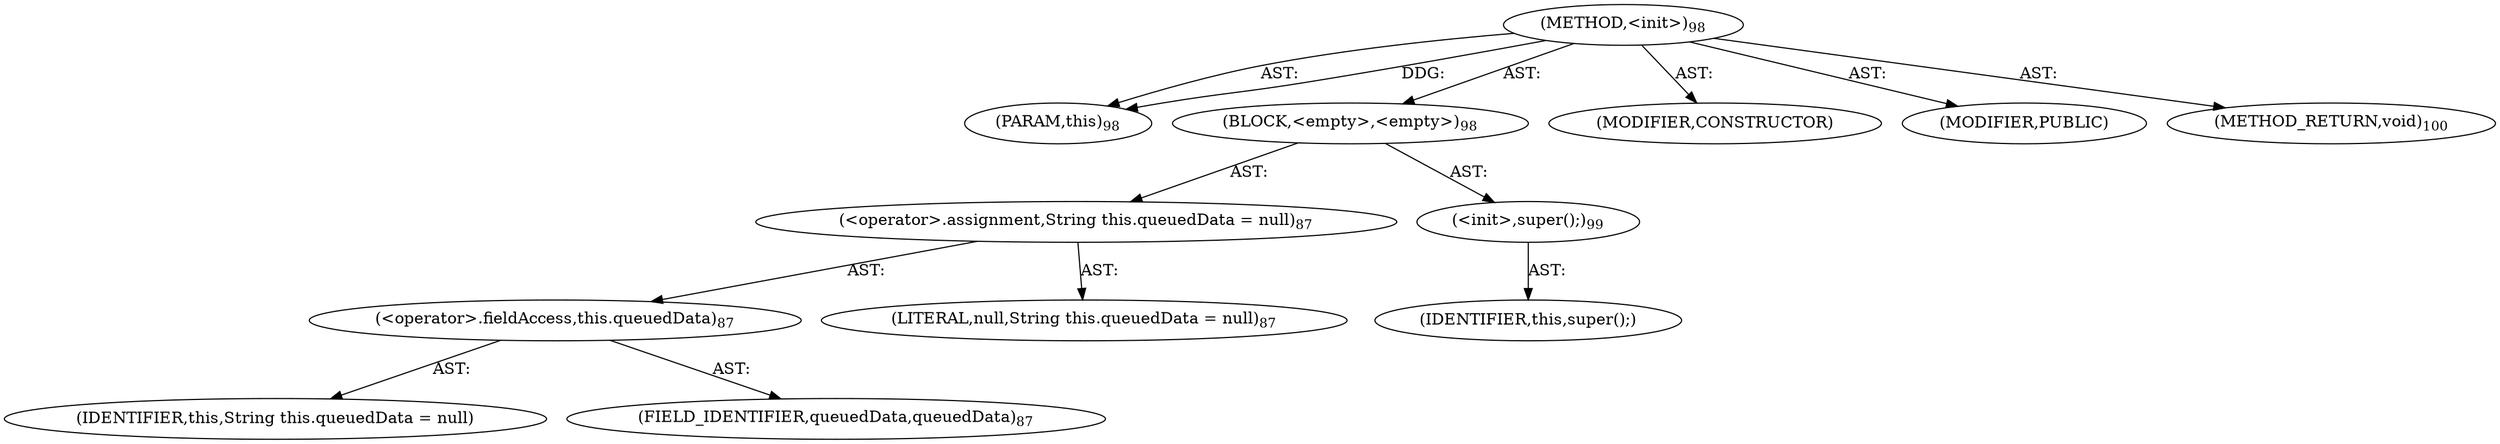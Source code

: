 digraph "&lt;init&gt;" {  
"111669149696" [label = <(METHOD,&lt;init&gt;)<SUB>98</SUB>> ]
"115964116993" [label = <(PARAM,this)<SUB>98</SUB>> ]
"25769803776" [label = <(BLOCK,&lt;empty&gt;,&lt;empty&gt;)<SUB>98</SUB>> ]
"30064771074" [label = <(&lt;operator&gt;.assignment,String this.queuedData = null)<SUB>87</SUB>> ]
"30064771075" [label = <(&lt;operator&gt;.fieldAccess,this.queuedData)<SUB>87</SUB>> ]
"68719476741" [label = <(IDENTIFIER,this,String this.queuedData = null)> ]
"55834574848" [label = <(FIELD_IDENTIFIER,queuedData,queuedData)<SUB>87</SUB>> ]
"90194313216" [label = <(LITERAL,null,String this.queuedData = null)<SUB>87</SUB>> ]
"30064771072" [label = <(&lt;init&gt;,super();)<SUB>99</SUB>> ]
"68719476738" [label = <(IDENTIFIER,this,super();)> ]
"133143986179" [label = <(MODIFIER,CONSTRUCTOR)> ]
"133143986180" [label = <(MODIFIER,PUBLIC)> ]
"128849018880" [label = <(METHOD_RETURN,void)<SUB>100</SUB>> ]
  "111669149696" -> "115964116993"  [ label = "AST: "] 
  "111669149696" -> "25769803776"  [ label = "AST: "] 
  "111669149696" -> "133143986179"  [ label = "AST: "] 
  "111669149696" -> "133143986180"  [ label = "AST: "] 
  "111669149696" -> "128849018880"  [ label = "AST: "] 
  "25769803776" -> "30064771074"  [ label = "AST: "] 
  "25769803776" -> "30064771072"  [ label = "AST: "] 
  "30064771074" -> "30064771075"  [ label = "AST: "] 
  "30064771074" -> "90194313216"  [ label = "AST: "] 
  "30064771075" -> "68719476741"  [ label = "AST: "] 
  "30064771075" -> "55834574848"  [ label = "AST: "] 
  "30064771072" -> "68719476738"  [ label = "AST: "] 
  "111669149696" -> "115964116993"  [ label = "DDG: "] 
}
